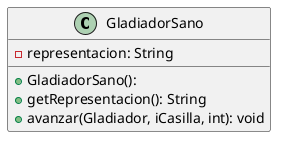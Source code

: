 @startuml
skinparam linetype ortho

class GladiadorSano {
  + GladiadorSano():
  - representacion: String
  + getRepresentacion(): String
  + avanzar(Gladiador, iCasilla, int): void
}

@enduml
